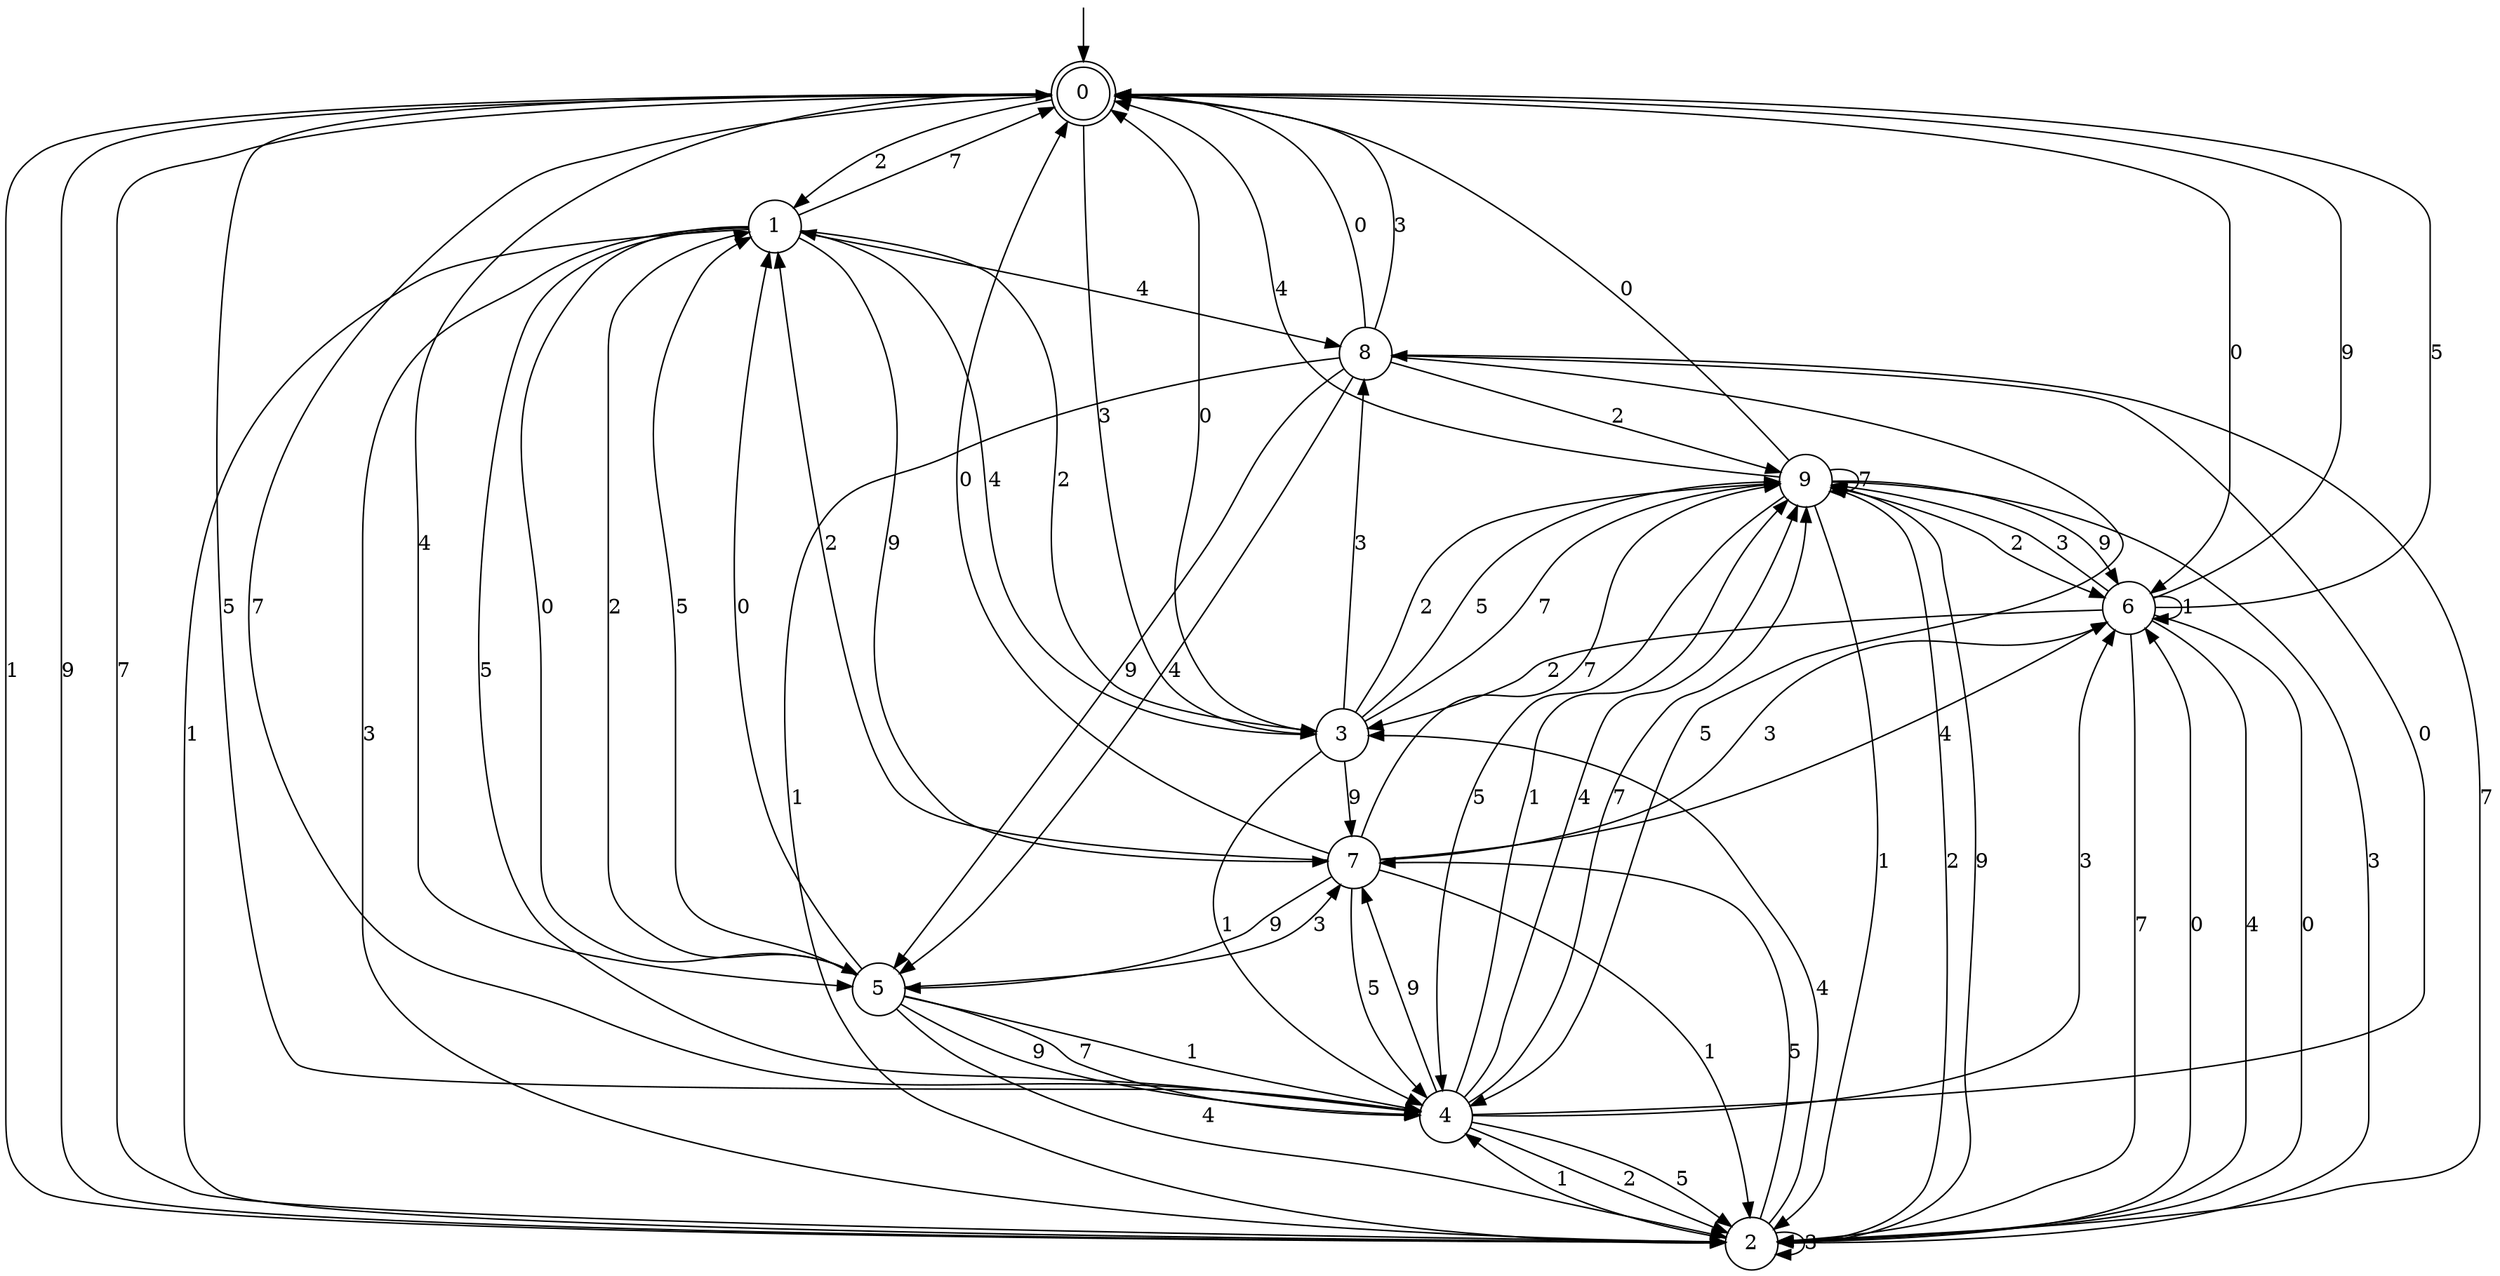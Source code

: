 digraph g {

	s0 [shape="doublecircle" label="0"];
	s1 [shape="circle" label="1"];
	s2 [shape="circle" label="2"];
	s3 [shape="circle" label="3"];
	s4 [shape="circle" label="4"];
	s5 [shape="circle" label="5"];
	s6 [shape="circle" label="6"];
	s7 [shape="circle" label="7"];
	s8 [shape="circle" label="8"];
	s9 [shape="circle" label="9"];
	s0 -> s1 [label="2"];
	s0 -> s2 [label="1"];
	s0 -> s2 [label="9"];
	s0 -> s3 [label="3"];
	s0 -> s4 [label="5"];
	s0 -> s5 [label="4"];
	s0 -> s6 [label="0"];
	s0 -> s4 [label="7"];
	s1 -> s3 [label="2"];
	s1 -> s2 [label="1"];
	s1 -> s7 [label="9"];
	s1 -> s2 [label="3"];
	s1 -> s4 [label="5"];
	s1 -> s8 [label="4"];
	s1 -> s5 [label="0"];
	s1 -> s0 [label="7"];
	s2 -> s9 [label="2"];
	s2 -> s4 [label="1"];
	s2 -> s9 [label="9"];
	s2 -> s2 [label="3"];
	s2 -> s7 [label="5"];
	s2 -> s3 [label="4"];
	s2 -> s6 [label="0"];
	s2 -> s0 [label="7"];
	s3 -> s9 [label="2"];
	s3 -> s4 [label="1"];
	s3 -> s7 [label="9"];
	s3 -> s8 [label="3"];
	s3 -> s9 [label="5"];
	s3 -> s1 [label="4"];
	s3 -> s0 [label="0"];
	s3 -> s9 [label="7"];
	s4 -> s2 [label="2"];
	s4 -> s9 [label="1"];
	s4 -> s7 [label="9"];
	s4 -> s6 [label="3"];
	s4 -> s2 [label="5"];
	s4 -> s9 [label="4"];
	s4 -> s8 [label="0"];
	s4 -> s9 [label="7"];
	s5 -> s1 [label="2"];
	s5 -> s4 [label="1"];
	s5 -> s4 [label="9"];
	s5 -> s7 [label="3"];
	s5 -> s1 [label="5"];
	s5 -> s2 [label="4"];
	s5 -> s1 [label="0"];
	s5 -> s4 [label="7"];
	s6 -> s3 [label="2"];
	s6 -> s6 [label="1"];
	s6 -> s0 [label="9"];
	s6 -> s9 [label="3"];
	s6 -> s0 [label="5"];
	s6 -> s2 [label="4"];
	s6 -> s2 [label="0"];
	s6 -> s2 [label="7"];
	s7 -> s1 [label="2"];
	s7 -> s2 [label="1"];
	s7 -> s5 [label="9"];
	s7 -> s6 [label="3"];
	s7 -> s4 [label="5"];
	s7 -> s6 [label="4"];
	s7 -> s0 [label="0"];
	s7 -> s9 [label="7"];
	s8 -> s9 [label="2"];
	s8 -> s2 [label="1"];
	s8 -> s5 [label="9"];
	s8 -> s0 [label="3"];
	s8 -> s4 [label="5"];
	s8 -> s5 [label="4"];
	s8 -> s0 [label="0"];
	s8 -> s2 [label="7"];
	s9 -> s6 [label="2"];
	s9 -> s2 [label="1"];
	s9 -> s6 [label="9"];
	s9 -> s2 [label="3"];
	s9 -> s4 [label="5"];
	s9 -> s0 [label="4"];
	s9 -> s0 [label="0"];
	s9 -> s9 [label="7"];

__start0 [label="" shape="none" width="0" height="0"];
__start0 -> s0;

}
